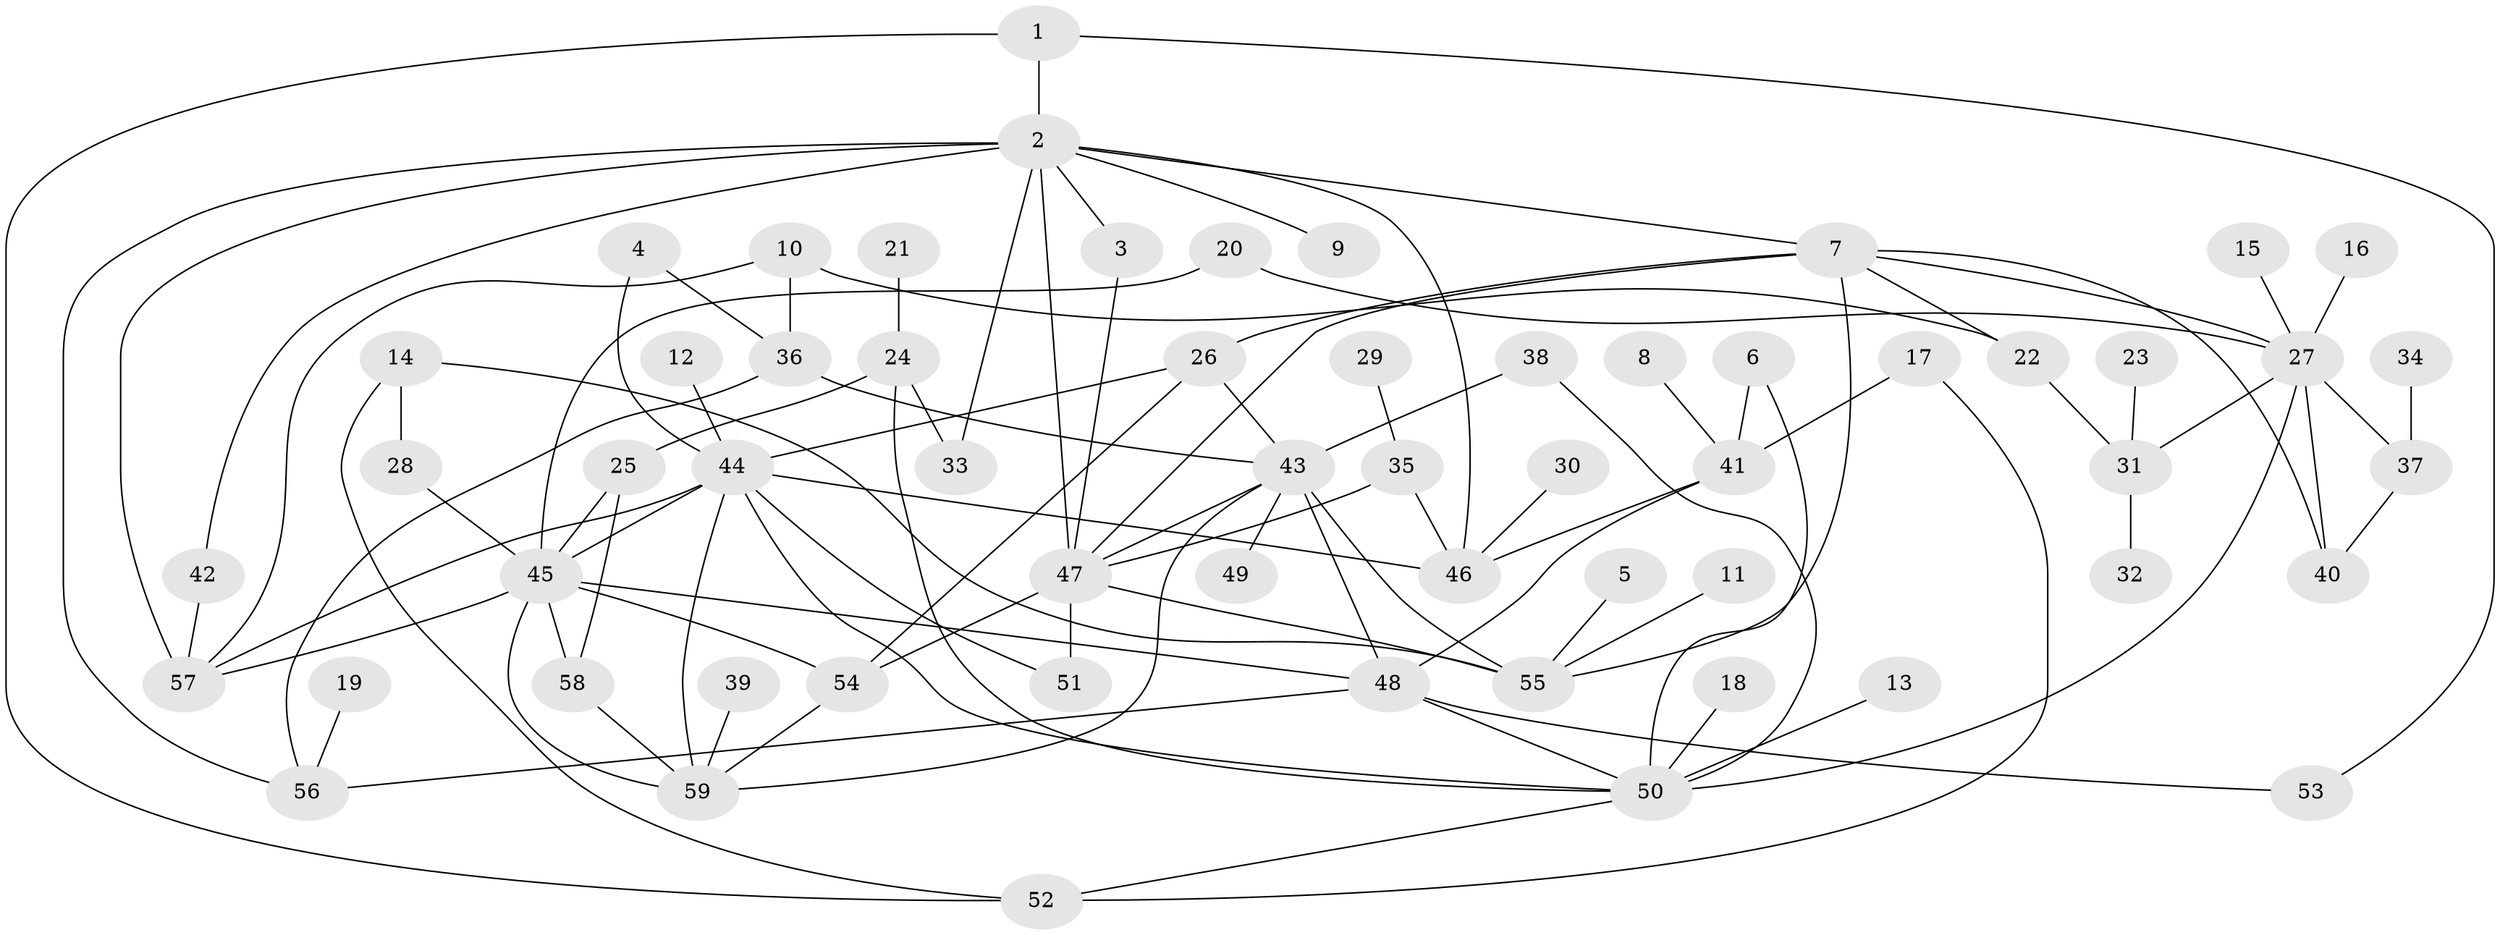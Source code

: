 // original degree distribution, {3: 0.23076923076923078, 9: 0.017094017094017096, 5: 0.06837606837606838, 4: 0.11965811965811966, 7: 0.008547008547008548, 8: 0.017094017094017096, 2: 0.23931623931623933, 6: 0.008547008547008548, 1: 0.2905982905982906}
// Generated by graph-tools (version 1.1) at 2025/49/03/09/25 03:49:24]
// undirected, 59 vertices, 98 edges
graph export_dot {
graph [start="1"]
  node [color=gray90,style=filled];
  1;
  2;
  3;
  4;
  5;
  6;
  7;
  8;
  9;
  10;
  11;
  12;
  13;
  14;
  15;
  16;
  17;
  18;
  19;
  20;
  21;
  22;
  23;
  24;
  25;
  26;
  27;
  28;
  29;
  30;
  31;
  32;
  33;
  34;
  35;
  36;
  37;
  38;
  39;
  40;
  41;
  42;
  43;
  44;
  45;
  46;
  47;
  48;
  49;
  50;
  51;
  52;
  53;
  54;
  55;
  56;
  57;
  58;
  59;
  1 -- 2 [weight=1.0];
  1 -- 52 [weight=1.0];
  1 -- 53 [weight=1.0];
  2 -- 3 [weight=1.0];
  2 -- 7 [weight=1.0];
  2 -- 9 [weight=1.0];
  2 -- 33 [weight=1.0];
  2 -- 42 [weight=1.0];
  2 -- 46 [weight=1.0];
  2 -- 47 [weight=1.0];
  2 -- 56 [weight=1.0];
  2 -- 57 [weight=1.0];
  3 -- 47 [weight=1.0];
  4 -- 36 [weight=1.0];
  4 -- 44 [weight=1.0];
  5 -- 55 [weight=1.0];
  6 -- 41 [weight=1.0];
  6 -- 50 [weight=1.0];
  7 -- 22 [weight=1.0];
  7 -- 26 [weight=1.0];
  7 -- 27 [weight=1.0];
  7 -- 40 [weight=1.0];
  7 -- 47 [weight=1.0];
  7 -- 55 [weight=1.0];
  8 -- 41 [weight=1.0];
  10 -- 22 [weight=1.0];
  10 -- 36 [weight=1.0];
  10 -- 57 [weight=1.0];
  11 -- 55 [weight=1.0];
  12 -- 44 [weight=1.0];
  13 -- 50 [weight=1.0];
  14 -- 28 [weight=1.0];
  14 -- 52 [weight=1.0];
  14 -- 55 [weight=1.0];
  15 -- 27 [weight=1.0];
  16 -- 27 [weight=1.0];
  17 -- 41 [weight=1.0];
  17 -- 52 [weight=1.0];
  18 -- 50 [weight=1.0];
  19 -- 56 [weight=1.0];
  20 -- 27 [weight=1.0];
  20 -- 45 [weight=1.0];
  21 -- 24 [weight=1.0];
  22 -- 31 [weight=1.0];
  23 -- 31 [weight=1.0];
  24 -- 25 [weight=1.0];
  24 -- 33 [weight=1.0];
  24 -- 50 [weight=1.0];
  25 -- 45 [weight=1.0];
  25 -- 58 [weight=1.0];
  26 -- 43 [weight=1.0];
  26 -- 44 [weight=1.0];
  26 -- 54 [weight=1.0];
  27 -- 31 [weight=1.0];
  27 -- 37 [weight=1.0];
  27 -- 40 [weight=1.0];
  27 -- 50 [weight=1.0];
  28 -- 45 [weight=1.0];
  29 -- 35 [weight=1.0];
  30 -- 46 [weight=1.0];
  31 -- 32 [weight=1.0];
  34 -- 37 [weight=1.0];
  35 -- 46 [weight=1.0];
  35 -- 47 [weight=1.0];
  36 -- 43 [weight=1.0];
  36 -- 56 [weight=1.0];
  37 -- 40 [weight=1.0];
  38 -- 43 [weight=1.0];
  38 -- 50 [weight=1.0];
  39 -- 59 [weight=1.0];
  41 -- 46 [weight=1.0];
  41 -- 48 [weight=1.0];
  42 -- 57 [weight=1.0];
  43 -- 47 [weight=1.0];
  43 -- 48 [weight=1.0];
  43 -- 49 [weight=1.0];
  43 -- 55 [weight=1.0];
  43 -- 59 [weight=1.0];
  44 -- 45 [weight=1.0];
  44 -- 46 [weight=1.0];
  44 -- 50 [weight=1.0];
  44 -- 51 [weight=1.0];
  44 -- 57 [weight=1.0];
  44 -- 59 [weight=1.0];
  45 -- 48 [weight=1.0];
  45 -- 54 [weight=1.0];
  45 -- 57 [weight=1.0];
  45 -- 58 [weight=1.0];
  45 -- 59 [weight=1.0];
  47 -- 51 [weight=1.0];
  47 -- 54 [weight=1.0];
  47 -- 55 [weight=1.0];
  48 -- 50 [weight=1.0];
  48 -- 53 [weight=1.0];
  48 -- 56 [weight=1.0];
  50 -- 52 [weight=1.0];
  54 -- 59 [weight=1.0];
  58 -- 59 [weight=1.0];
}
